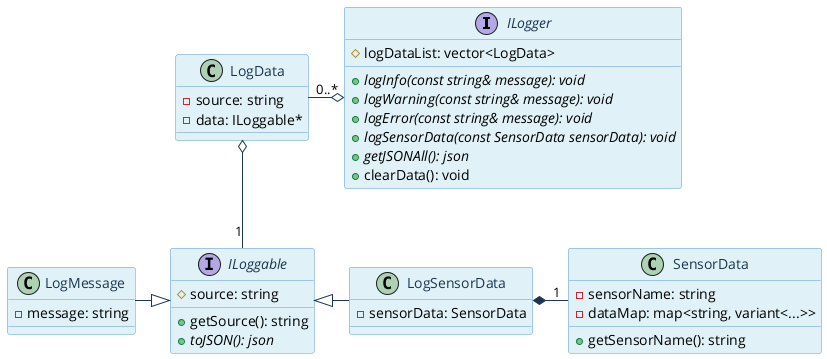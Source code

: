 @startuml Logger

skinparam DefaultFontName Open Sans
skinparam DefaultFontStyle bold

skinparam ArrowColor #1b3651
skinparam FontColor #1b3651

skinparam class {
    BackgroundColor #E0F2F7
    BorderColor #5B9BD5
    FontColor #1b3651
}

interface ILogger {
    # logDataList: vector<LogData>
    + {abstract} logInfo(const string& message): void
    + {abstract} logWarning(const string& message): void
    + {abstract} logError(const string& message): void
    + {abstract} logSensorData(const SensorData sensorData): void
    + {abstract} getJSONAll(): json
    + clearData(): void
}

interface ILoggable {
    # source: string
    + getSource(): string
    + {abstract} toJSON(): json
}

class LogMessage {
    - message: string
}

class LogSensorData {
    - sensorData: SensorData
}

class LogData {
    - source: string
    - data: ILoggable*
}

class SensorData {
    - sensorName: string
    - dataMap: map<string, variant<...>>
    + getSensorName(): string
}

' --- Relationships ---

' ILogger contains a collection of LogData
ILogger o-left- "0..*" LogData

' LogData holds an ILoggable object
LogData o-- "1" ILoggable

' LogMessage implements ILoggable
LogMessage --right|> ILoggable

' LogSensorData implements ILoggable
LogSensorData --left|> ILoggable

' LogSensorData owns a SensorData object
LogSensorData *--right "1" SensorData

@enduml